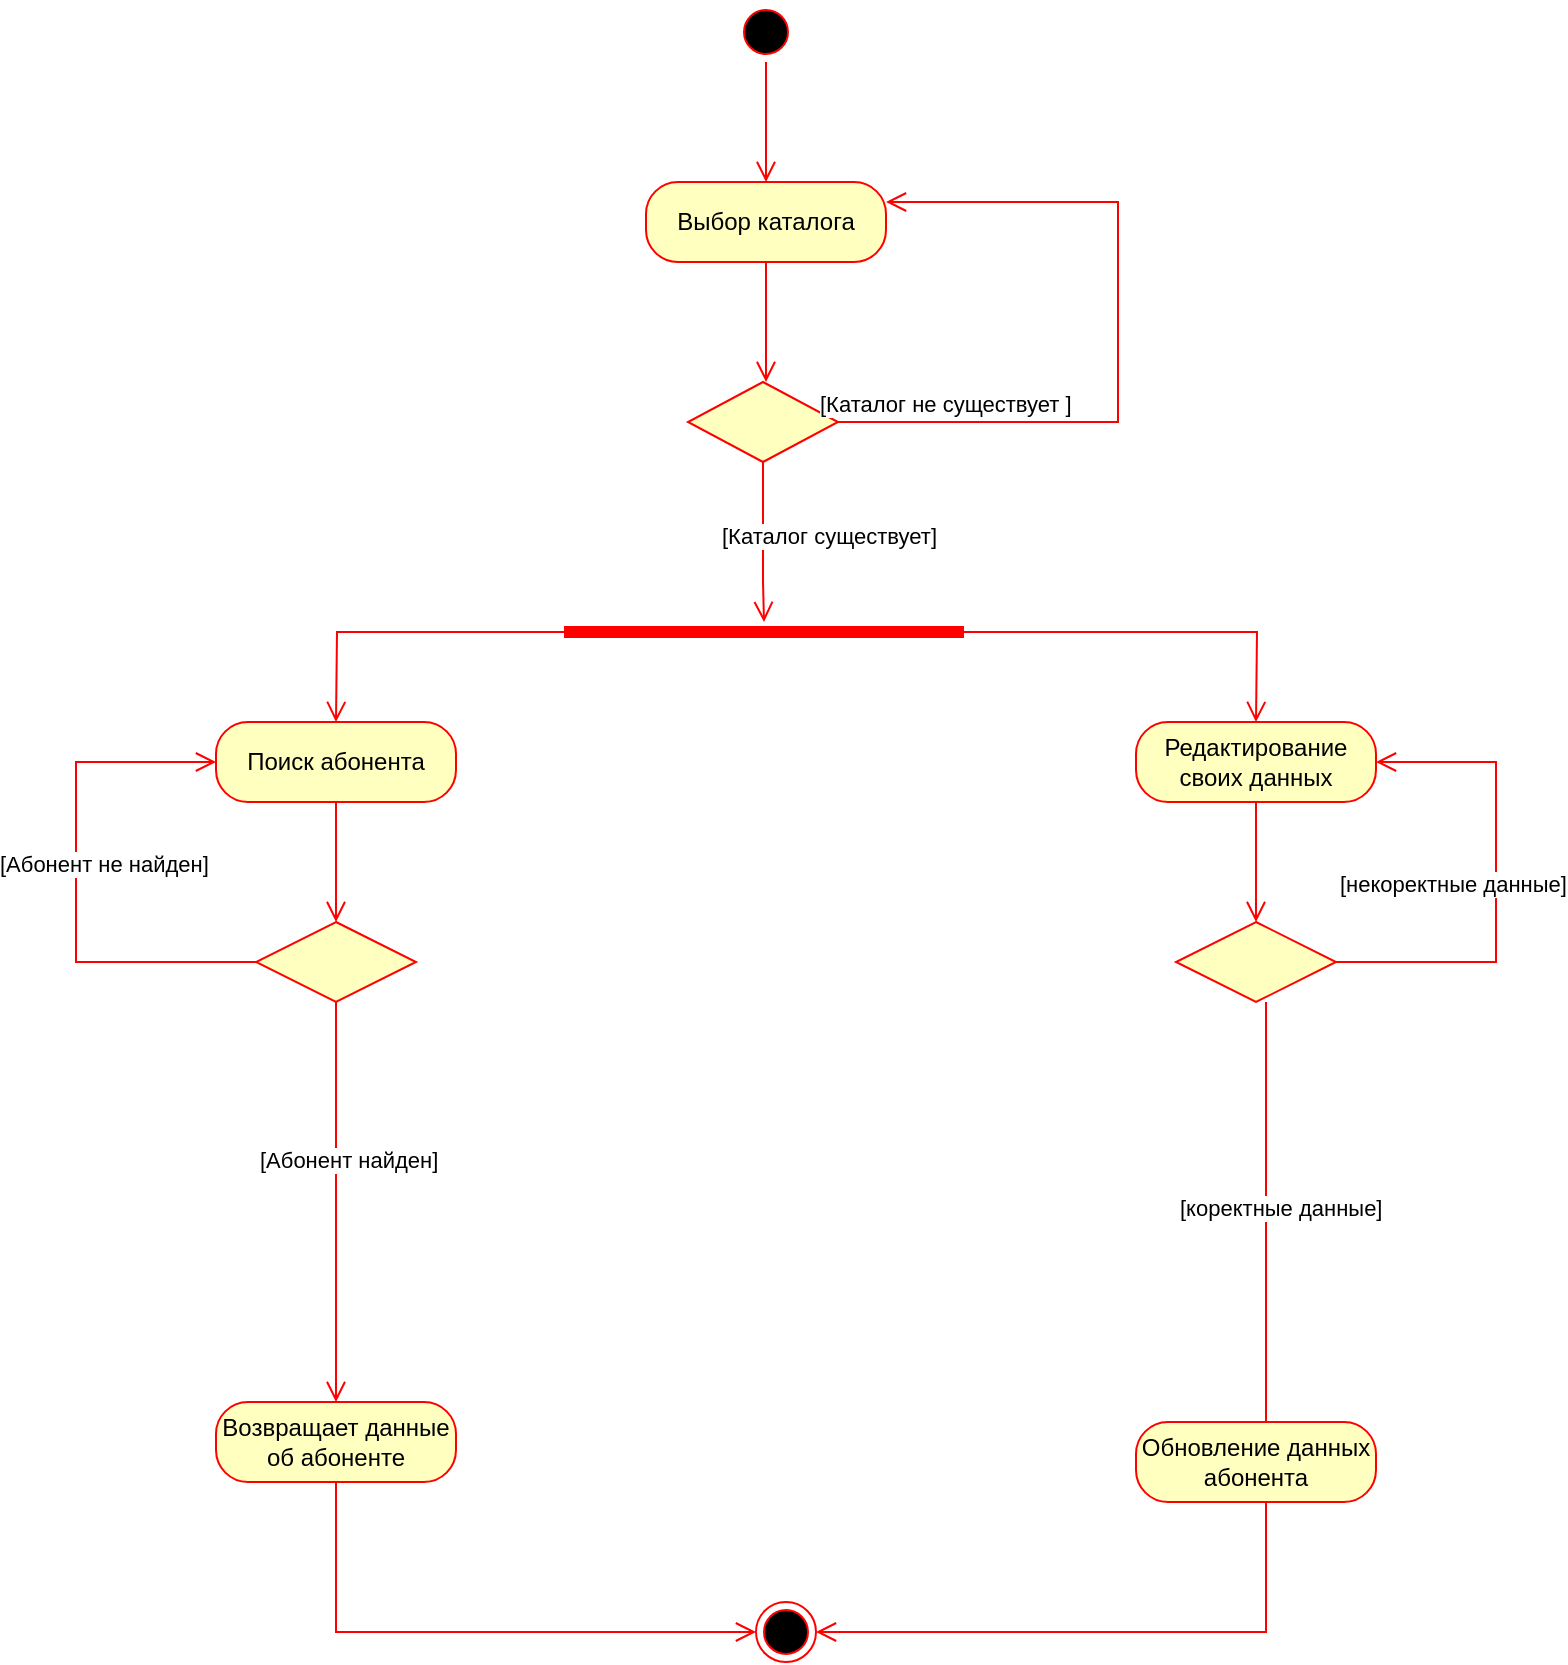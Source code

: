 <mxfile version="21.7.5" type="github">
  <diagram id="C5RBs43oDa-KdzZeNtuy" name="Page-1">
    <mxGraphModel dx="1356" dy="1939" grid="1" gridSize="10" guides="1" tooltips="1" connect="1" arrows="1" fold="1" page="1" pageScale="1" pageWidth="827" pageHeight="1169" math="0" shadow="0">
      <root>
        <mxCell id="WIyWlLk6GJQsqaUBKTNV-0" />
        <mxCell id="WIyWlLk6GJQsqaUBKTNV-1" parent="WIyWlLk6GJQsqaUBKTNV-0" />
        <mxCell id="8GjZNlcFtNTD6TcdjNT--31" style="edgeStyle=orthogonalEdgeStyle;rounded=0;orthogonalLoop=1;jettySize=auto;html=1;exitX=0.5;exitY=0;exitDx=0;exitDy=0;" parent="WIyWlLk6GJQsqaUBKTNV-1" edge="1">
          <mxGeometry relative="1" as="geometry">
            <mxPoint x="320" y="520" as="targetPoint" />
            <Array as="points">
              <mxPoint x="160" y="520" />
              <mxPoint x="161" y="520" />
            </Array>
          </mxGeometry>
        </mxCell>
        <mxCell id="GUU619C1Z_a8zL5flL5t-2" value="" style="ellipse;html=1;shape=startState;fillColor=#000000;strokeColor=#ff0000;" vertex="1" parent="WIyWlLk6GJQsqaUBKTNV-1">
          <mxGeometry x="400" y="-1140" width="30" height="30" as="geometry" />
        </mxCell>
        <mxCell id="GUU619C1Z_a8zL5flL5t-3" value="" style="edgeStyle=orthogonalEdgeStyle;html=1;verticalAlign=bottom;endArrow=open;endSize=8;strokeColor=#ff0000;rounded=0;" edge="1" source="GUU619C1Z_a8zL5flL5t-2" parent="WIyWlLk6GJQsqaUBKTNV-1">
          <mxGeometry relative="1" as="geometry">
            <mxPoint x="415" y="-1050" as="targetPoint" />
          </mxGeometry>
        </mxCell>
        <mxCell id="GUU619C1Z_a8zL5flL5t-5" value="Выбор каталога" style="rounded=1;whiteSpace=wrap;html=1;arcSize=40;fontColor=#000000;fillColor=#ffffc0;strokeColor=#ff0000;" vertex="1" parent="WIyWlLk6GJQsqaUBKTNV-1">
          <mxGeometry x="355" y="-1050" width="120" height="40" as="geometry" />
        </mxCell>
        <mxCell id="GUU619C1Z_a8zL5flL5t-6" value="" style="edgeStyle=orthogonalEdgeStyle;html=1;verticalAlign=bottom;endArrow=open;endSize=8;strokeColor=#ff0000;rounded=0;" edge="1" source="GUU619C1Z_a8zL5flL5t-5" parent="WIyWlLk6GJQsqaUBKTNV-1">
          <mxGeometry relative="1" as="geometry">
            <mxPoint x="415" y="-950" as="targetPoint" />
          </mxGeometry>
        </mxCell>
        <mxCell id="GUU619C1Z_a8zL5flL5t-7" value="" style="rhombus;whiteSpace=wrap;html=1;fontColor=#000000;fillColor=#ffffc0;strokeColor=#ff0000;" vertex="1" parent="WIyWlLk6GJQsqaUBKTNV-1">
          <mxGeometry x="376" y="-950" width="75" height="40" as="geometry" />
        </mxCell>
        <mxCell id="GUU619C1Z_a8zL5flL5t-8" value="[Каталог не существует ]" style="edgeStyle=orthogonalEdgeStyle;html=1;align=left;verticalAlign=bottom;endArrow=open;endSize=8;strokeColor=#ff0000;rounded=0;entryX=1;entryY=0.25;entryDx=0;entryDy=0;exitX=1;exitY=0.5;exitDx=0;exitDy=0;" edge="1" source="GUU619C1Z_a8zL5flL5t-7" parent="WIyWlLk6GJQsqaUBKTNV-1" target="GUU619C1Z_a8zL5flL5t-5">
          <mxGeometry x="-1" y="-11" relative="1" as="geometry">
            <mxPoint x="590" y="-1150" as="targetPoint" />
            <Array as="points">
              <mxPoint x="591" y="-930" />
              <mxPoint x="591" y="-1040" />
            </Array>
            <mxPoint x="-11" y="-11" as="offset" />
          </mxGeometry>
        </mxCell>
        <mxCell id="GUU619C1Z_a8zL5flL5t-9" value="[Каталог существует]" style="edgeStyle=orthogonalEdgeStyle;html=1;align=left;verticalAlign=top;endArrow=open;endSize=8;strokeColor=#ff0000;rounded=0;exitX=0.5;exitY=1;exitDx=0;exitDy=0;" edge="1" source="GUU619C1Z_a8zL5flL5t-7" parent="WIyWlLk6GJQsqaUBKTNV-1">
          <mxGeometry x="-0.399" y="-23" relative="1" as="geometry">
            <mxPoint x="414" y="-830" as="targetPoint" />
            <Array as="points">
              <mxPoint x="414" y="-850" />
            </Array>
            <mxPoint as="offset" />
          </mxGeometry>
        </mxCell>
        <mxCell id="GUU619C1Z_a8zL5flL5t-10" value="" style="shape=line;html=1;strokeWidth=6;strokeColor=#ff0000;" vertex="1" parent="WIyWlLk6GJQsqaUBKTNV-1">
          <mxGeometry x="314" y="-830" width="200" height="10" as="geometry" />
        </mxCell>
        <mxCell id="GUU619C1Z_a8zL5flL5t-11" value="" style="edgeStyle=orthogonalEdgeStyle;html=1;verticalAlign=bottom;endArrow=open;endSize=8;strokeColor=#ff0000;rounded=0;exitX=0;exitY=0.5;exitDx=0;exitDy=0;exitPerimeter=0;" edge="1" source="GUU619C1Z_a8zL5flL5t-10" parent="WIyWlLk6GJQsqaUBKTNV-1">
          <mxGeometry relative="1" as="geometry">
            <mxPoint x="200" y="-780" as="targetPoint" />
          </mxGeometry>
        </mxCell>
        <mxCell id="GUU619C1Z_a8zL5flL5t-12" value="" style="edgeStyle=orthogonalEdgeStyle;html=1;verticalAlign=bottom;endArrow=open;endSize=8;strokeColor=#ff0000;rounded=0;exitX=1;exitY=0.5;exitDx=0;exitDy=0;exitPerimeter=0;" edge="1" parent="WIyWlLk6GJQsqaUBKTNV-1" source="GUU619C1Z_a8zL5flL5t-10">
          <mxGeometry relative="1" as="geometry">
            <mxPoint x="660" y="-780" as="targetPoint" />
            <mxPoint x="324" y="-815" as="sourcePoint" />
          </mxGeometry>
        </mxCell>
        <mxCell id="GUU619C1Z_a8zL5flL5t-13" value="Поиск абонента" style="rounded=1;whiteSpace=wrap;html=1;arcSize=40;fontColor=#000000;fillColor=#ffffc0;strokeColor=#ff0000;" vertex="1" parent="WIyWlLk6GJQsqaUBKTNV-1">
          <mxGeometry x="140" y="-780" width="120" height="40" as="geometry" />
        </mxCell>
        <mxCell id="GUU619C1Z_a8zL5flL5t-14" value="" style="edgeStyle=orthogonalEdgeStyle;html=1;verticalAlign=bottom;endArrow=open;endSize=8;strokeColor=#ff0000;rounded=0;" edge="1" source="GUU619C1Z_a8zL5flL5t-13" parent="WIyWlLk6GJQsqaUBKTNV-1">
          <mxGeometry relative="1" as="geometry">
            <mxPoint x="200" y="-680" as="targetPoint" />
          </mxGeometry>
        </mxCell>
        <mxCell id="GUU619C1Z_a8zL5flL5t-15" value="Редактирование своих данных" style="rounded=1;whiteSpace=wrap;html=1;arcSize=40;fontColor=#000000;fillColor=#ffffc0;strokeColor=#ff0000;" vertex="1" parent="WIyWlLk6GJQsqaUBKTNV-1">
          <mxGeometry x="600" y="-780" width="120" height="40" as="geometry" />
        </mxCell>
        <mxCell id="GUU619C1Z_a8zL5flL5t-16" value="" style="edgeStyle=orthogonalEdgeStyle;html=1;verticalAlign=bottom;endArrow=open;endSize=8;strokeColor=#ff0000;rounded=0;" edge="1" source="GUU619C1Z_a8zL5flL5t-15" parent="WIyWlLk6GJQsqaUBKTNV-1">
          <mxGeometry relative="1" as="geometry">
            <mxPoint x="660" y="-680" as="targetPoint" />
          </mxGeometry>
        </mxCell>
        <mxCell id="GUU619C1Z_a8zL5flL5t-17" value="" style="rhombus;whiteSpace=wrap;html=1;fontColor=#000000;fillColor=#ffffc0;strokeColor=#ff0000;" vertex="1" parent="WIyWlLk6GJQsqaUBKTNV-1">
          <mxGeometry x="160" y="-680" width="80" height="40" as="geometry" />
        </mxCell>
        <mxCell id="GUU619C1Z_a8zL5flL5t-18" value="[Абонент не найден]" style="edgeStyle=orthogonalEdgeStyle;html=1;align=left;verticalAlign=bottom;endArrow=open;endSize=8;strokeColor=#ff0000;rounded=0;exitX=0;exitY=0.5;exitDx=0;exitDy=0;entryX=0;entryY=0.5;entryDx=0;entryDy=0;" edge="1" source="GUU619C1Z_a8zL5flL5t-17" parent="WIyWlLk6GJQsqaUBKTNV-1" target="GUU619C1Z_a8zL5flL5t-13">
          <mxGeometry y="40" relative="1" as="geometry">
            <mxPoint x="80" y="-830" as="targetPoint" />
            <Array as="points">
              <mxPoint x="70" y="-660" />
              <mxPoint x="70" y="-760" />
            </Array>
            <mxPoint as="offset" />
          </mxGeometry>
        </mxCell>
        <mxCell id="GUU619C1Z_a8zL5flL5t-19" value="[Абонент найден]" style="edgeStyle=orthogonalEdgeStyle;html=1;align=left;verticalAlign=top;endArrow=open;endSize=8;strokeColor=#ff0000;rounded=0;entryX=0.5;entryY=0;entryDx=0;entryDy=0;" edge="1" source="GUU619C1Z_a8zL5flL5t-17" parent="WIyWlLk6GJQsqaUBKTNV-1" target="GUU619C1Z_a8zL5flL5t-27">
          <mxGeometry x="-0.339" y="-40" relative="1" as="geometry">
            <mxPoint x="200" y="-580" as="targetPoint" />
            <Array as="points">
              <mxPoint x="200" y="-440" />
            </Array>
            <mxPoint as="offset" />
          </mxGeometry>
        </mxCell>
        <mxCell id="GUU619C1Z_a8zL5flL5t-20" value="" style="rhombus;whiteSpace=wrap;html=1;fontColor=#000000;fillColor=#ffffc0;strokeColor=#ff0000;" vertex="1" parent="WIyWlLk6GJQsqaUBKTNV-1">
          <mxGeometry x="620" y="-680" width="80" height="40" as="geometry" />
        </mxCell>
        <mxCell id="GUU619C1Z_a8zL5flL5t-21" value="[некоректные данные]" style="edgeStyle=orthogonalEdgeStyle;html=1;align=left;verticalAlign=bottom;endArrow=open;endSize=8;strokeColor=#ff0000;rounded=0;entryX=1;entryY=0.5;entryDx=0;entryDy=0;" edge="1" source="GUU619C1Z_a8zL5flL5t-20" parent="WIyWlLk6GJQsqaUBKTNV-1" target="GUU619C1Z_a8zL5flL5t-15">
          <mxGeometry x="-1" y="30" relative="1" as="geometry">
            <mxPoint x="800" y="-660" as="targetPoint" />
            <Array as="points">
              <mxPoint x="780" y="-660" />
              <mxPoint x="780" y="-760" />
            </Array>
            <mxPoint as="offset" />
          </mxGeometry>
        </mxCell>
        <mxCell id="GUU619C1Z_a8zL5flL5t-22" value="[коректные данные]" style="edgeStyle=orthogonalEdgeStyle;html=1;align=left;verticalAlign=top;endArrow=open;endSize=8;strokeColor=#ff0000;rounded=0;entryX=1;entryY=0.5;entryDx=0;entryDy=0;" edge="1" parent="WIyWlLk6GJQsqaUBKTNV-1" target="GUU619C1Z_a8zL5flL5t-23">
          <mxGeometry x="-0.667" y="-45" relative="1" as="geometry">
            <mxPoint x="470" y="-320" as="targetPoint" />
            <mxPoint x="665" y="-640" as="sourcePoint" />
            <Array as="points">
              <mxPoint x="665" y="-325" />
            </Array>
            <mxPoint as="offset" />
          </mxGeometry>
        </mxCell>
        <mxCell id="GUU619C1Z_a8zL5flL5t-23" value="" style="ellipse;html=1;shape=endState;fillColor=#000000;strokeColor=#ff0000;" vertex="1" parent="WIyWlLk6GJQsqaUBKTNV-1">
          <mxGeometry x="410" y="-340" width="30" height="30" as="geometry" />
        </mxCell>
        <mxCell id="GUU619C1Z_a8zL5flL5t-25" value="Обновление данных абонента" style="rounded=1;whiteSpace=wrap;html=1;arcSize=40;fontColor=#000000;fillColor=#ffffc0;strokeColor=#ff0000;" vertex="1" parent="WIyWlLk6GJQsqaUBKTNV-1">
          <mxGeometry x="600" y="-430" width="120" height="40" as="geometry" />
        </mxCell>
        <mxCell id="GUU619C1Z_a8zL5flL5t-27" value="Возвращает данные об абоненте" style="rounded=1;whiteSpace=wrap;html=1;arcSize=40;fontColor=#000000;fillColor=#ffffc0;strokeColor=#ff0000;" vertex="1" parent="WIyWlLk6GJQsqaUBKTNV-1">
          <mxGeometry x="140" y="-440" width="120" height="40" as="geometry" />
        </mxCell>
        <mxCell id="GUU619C1Z_a8zL5flL5t-28" value="" style="edgeStyle=orthogonalEdgeStyle;html=1;verticalAlign=bottom;endArrow=open;endSize=8;strokeColor=#ff0000;rounded=0;exitX=0.5;exitY=1;exitDx=0;exitDy=0;entryX=0;entryY=0.5;entryDx=0;entryDy=0;" edge="1" source="GUU619C1Z_a8zL5flL5t-27" parent="WIyWlLk6GJQsqaUBKTNV-1" target="GUU619C1Z_a8zL5flL5t-23">
          <mxGeometry relative="1" as="geometry">
            <mxPoint x="310" y="-320" as="targetPoint" />
          </mxGeometry>
        </mxCell>
      </root>
    </mxGraphModel>
  </diagram>
</mxfile>
